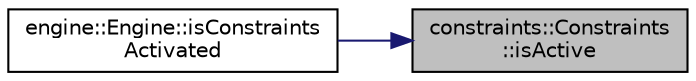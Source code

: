 digraph "constraints::Constraints::isActive"
{
 // LATEX_PDF_SIZE
  edge [fontname="Helvetica",fontsize="10",labelfontname="Helvetica",labelfontsize="10"];
  node [fontname="Helvetica",fontsize="10",shape=record];
  rankdir="RL";
  Node1 [label="constraints::Constraints\l::isActive",height=0.2,width=0.4,color="black", fillcolor="grey75", style="filled", fontcolor="black",tooltip=" "];
  Node1 -> Node2 [dir="back",color="midnightblue",fontsize="10",style="solid",fontname="Helvetica"];
  Node2 [label="engine::Engine::isConstraints\lActivated",height=0.2,width=0.4,color="black", fillcolor="white", style="filled",URL="$classengine_1_1Engine.html#ae0fd9c879a7c93c634468ef27e5d39a5",tooltip=" "];
}
